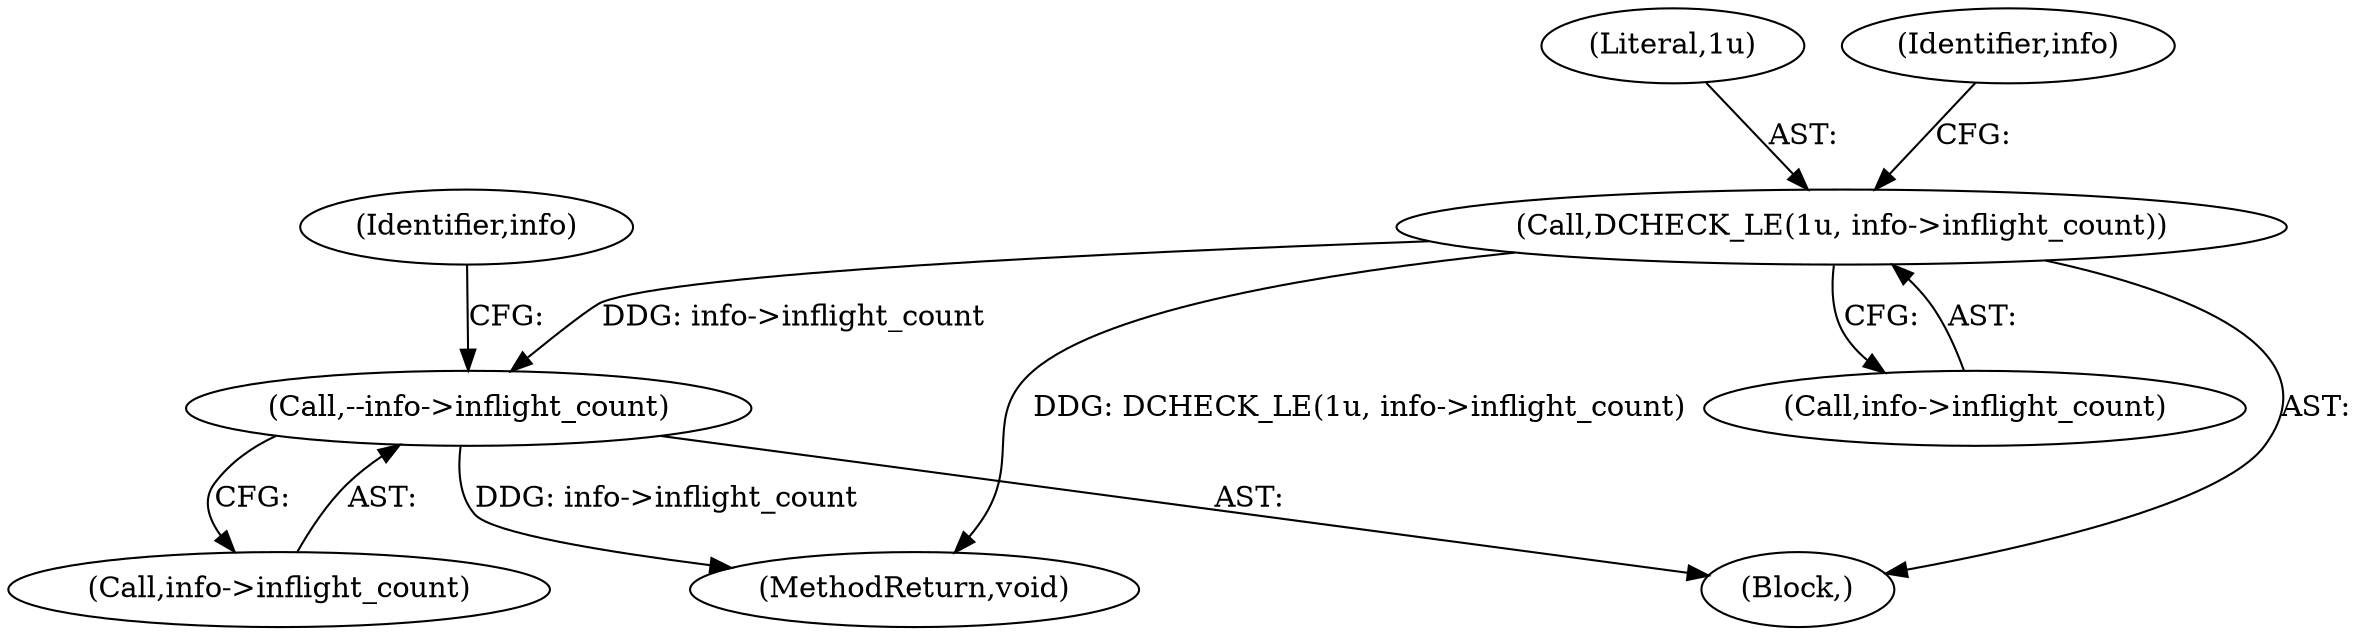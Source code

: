 digraph "0_Chrome_fec26ff33bf372476a70326f3669a35f34a9d474_6@pointer" {
"1000155" [label="(Call,DCHECK_LE(1u, info->inflight_count))"];
"1000160" [label="(Call,--info->inflight_count)"];
"1000161" [label="(Call,info->inflight_count)"];
"1000155" [label="(Call,DCHECK_LE(1u, info->inflight_count))"];
"1000166" [label="(Identifier,info)"];
"1000154" [label="(Block,)"];
"1000156" [label="(Literal,1u)"];
"1000160" [label="(Call,--info->inflight_count)"];
"1000162" [label="(Identifier,info)"];
"1000171" [label="(MethodReturn,void)"];
"1000157" [label="(Call,info->inflight_count)"];
"1000155" -> "1000154"  [label="AST: "];
"1000155" -> "1000157"  [label="CFG: "];
"1000156" -> "1000155"  [label="AST: "];
"1000157" -> "1000155"  [label="AST: "];
"1000162" -> "1000155"  [label="CFG: "];
"1000155" -> "1000171"  [label="DDG: DCHECK_LE(1u, info->inflight_count)"];
"1000155" -> "1000160"  [label="DDG: info->inflight_count"];
"1000160" -> "1000154"  [label="AST: "];
"1000160" -> "1000161"  [label="CFG: "];
"1000161" -> "1000160"  [label="AST: "];
"1000166" -> "1000160"  [label="CFG: "];
"1000160" -> "1000171"  [label="DDG: info->inflight_count"];
}

